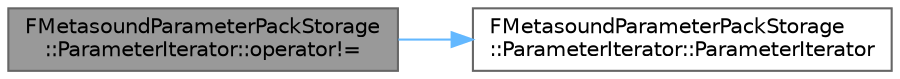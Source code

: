 digraph "FMetasoundParameterPackStorage::ParameterIterator::operator!="
{
 // INTERACTIVE_SVG=YES
 // LATEX_PDF_SIZE
  bgcolor="transparent";
  edge [fontname=Helvetica,fontsize=10,labelfontname=Helvetica,labelfontsize=10];
  node [fontname=Helvetica,fontsize=10,shape=box,height=0.2,width=0.4];
  rankdir="LR";
  Node1 [id="Node000001",label="FMetasoundParameterPackStorage\l::ParameterIterator::operator!=",height=0.2,width=0.4,color="gray40", fillcolor="grey60", style="filled", fontcolor="black",tooltip=" "];
  Node1 -> Node2 [id="edge1_Node000001_Node000002",color="steelblue1",style="solid",tooltip=" "];
  Node2 [id="Node000002",label="FMetasoundParameterPackStorage\l::ParameterIterator::ParameterIterator",height=0.2,width=0.4,color="grey40", fillcolor="white", style="filled",URL="$d6/df5/structFMetasoundParameterPackStorage_1_1ParameterIterator.html#a77254d525d5ee143eb198e502ae0432f",tooltip=" "];
}
